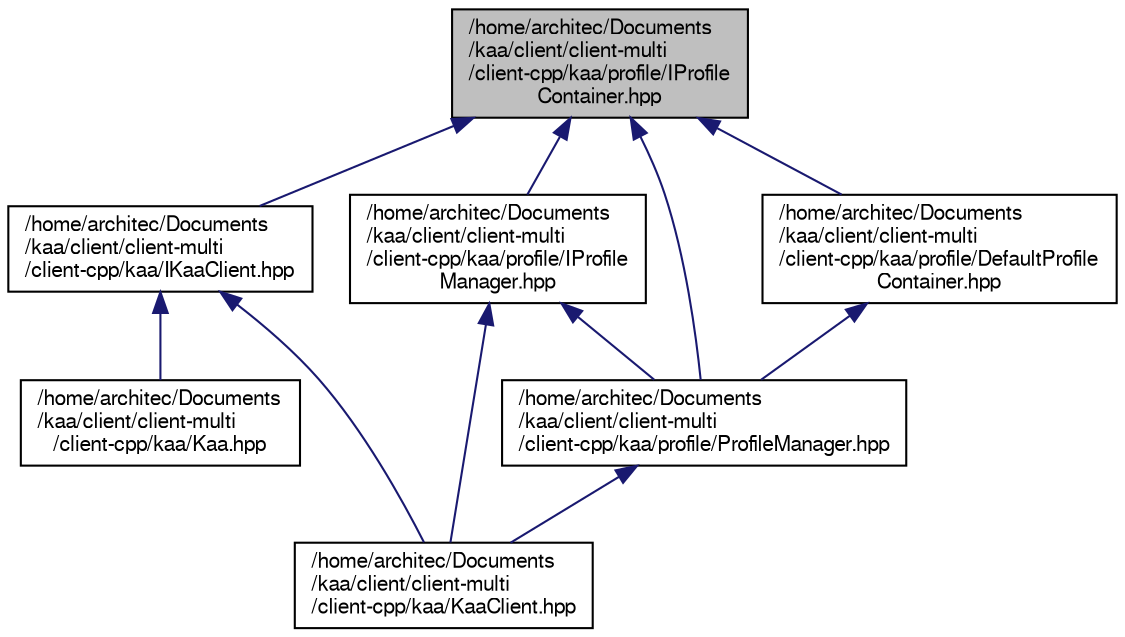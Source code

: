 digraph "/home/architec/Documents/kaa/client/client-multi/client-cpp/kaa/profile/IProfileContainer.hpp"
{
  bgcolor="transparent";
  edge [fontname="FreeSans",fontsize="10",labelfontname="FreeSans",labelfontsize="10"];
  node [fontname="FreeSans",fontsize="10",shape=record];
  Node1 [label="/home/architec/Documents\l/kaa/client/client-multi\l/client-cpp/kaa/profile/IProfile\lContainer.hpp",height=0.2,width=0.4,color="black", fillcolor="grey75", style="filled" fontcolor="black"];
  Node1 -> Node2 [dir="back",color="midnightblue",fontsize="10",style="solid",fontname="FreeSans"];
  Node2 [label="/home/architec/Documents\l/kaa/client/client-multi\l/client-cpp/kaa/IKaaClient.hpp",height=0.2,width=0.4,color="black",URL="$IKaaClient_8hpp.html"];
  Node2 -> Node3 [dir="back",color="midnightblue",fontsize="10",style="solid",fontname="FreeSans"];
  Node3 [label="/home/architec/Documents\l/kaa/client/client-multi\l/client-cpp/kaa/Kaa.hpp",height=0.2,width=0.4,color="black",URL="$Kaa_8hpp.html"];
  Node2 -> Node4 [dir="back",color="midnightblue",fontsize="10",style="solid",fontname="FreeSans"];
  Node4 [label="/home/architec/Documents\l/kaa/client/client-multi\l/client-cpp/kaa/KaaClient.hpp",height=0.2,width=0.4,color="black",URL="$KaaClient_8hpp.html"];
  Node1 -> Node5 [dir="back",color="midnightblue",fontsize="10",style="solid",fontname="FreeSans"];
  Node5 [label="/home/architec/Documents\l/kaa/client/client-multi\l/client-cpp/kaa/profile/IProfile\lManager.hpp",height=0.2,width=0.4,color="black",URL="$IProfileManager_8hpp.html"];
  Node5 -> Node4 [dir="back",color="midnightblue",fontsize="10",style="solid",fontname="FreeSans"];
  Node5 -> Node6 [dir="back",color="midnightblue",fontsize="10",style="solid",fontname="FreeSans"];
  Node6 [label="/home/architec/Documents\l/kaa/client/client-multi\l/client-cpp/kaa/profile/ProfileManager.hpp",height=0.2,width=0.4,color="black",URL="$ProfileManager_8hpp.html"];
  Node6 -> Node4 [dir="back",color="midnightblue",fontsize="10",style="solid",fontname="FreeSans"];
  Node1 -> Node6 [dir="back",color="midnightblue",fontsize="10",style="solid",fontname="FreeSans"];
  Node1 -> Node7 [dir="back",color="midnightblue",fontsize="10",style="solid",fontname="FreeSans"];
  Node7 [label="/home/architec/Documents\l/kaa/client/client-multi\l/client-cpp/kaa/profile/DefaultProfile\lContainer.hpp",height=0.2,width=0.4,color="black",URL="$DefaultProfileContainer_8hpp.html"];
  Node7 -> Node6 [dir="back",color="midnightblue",fontsize="10",style="solid",fontname="FreeSans"];
}
